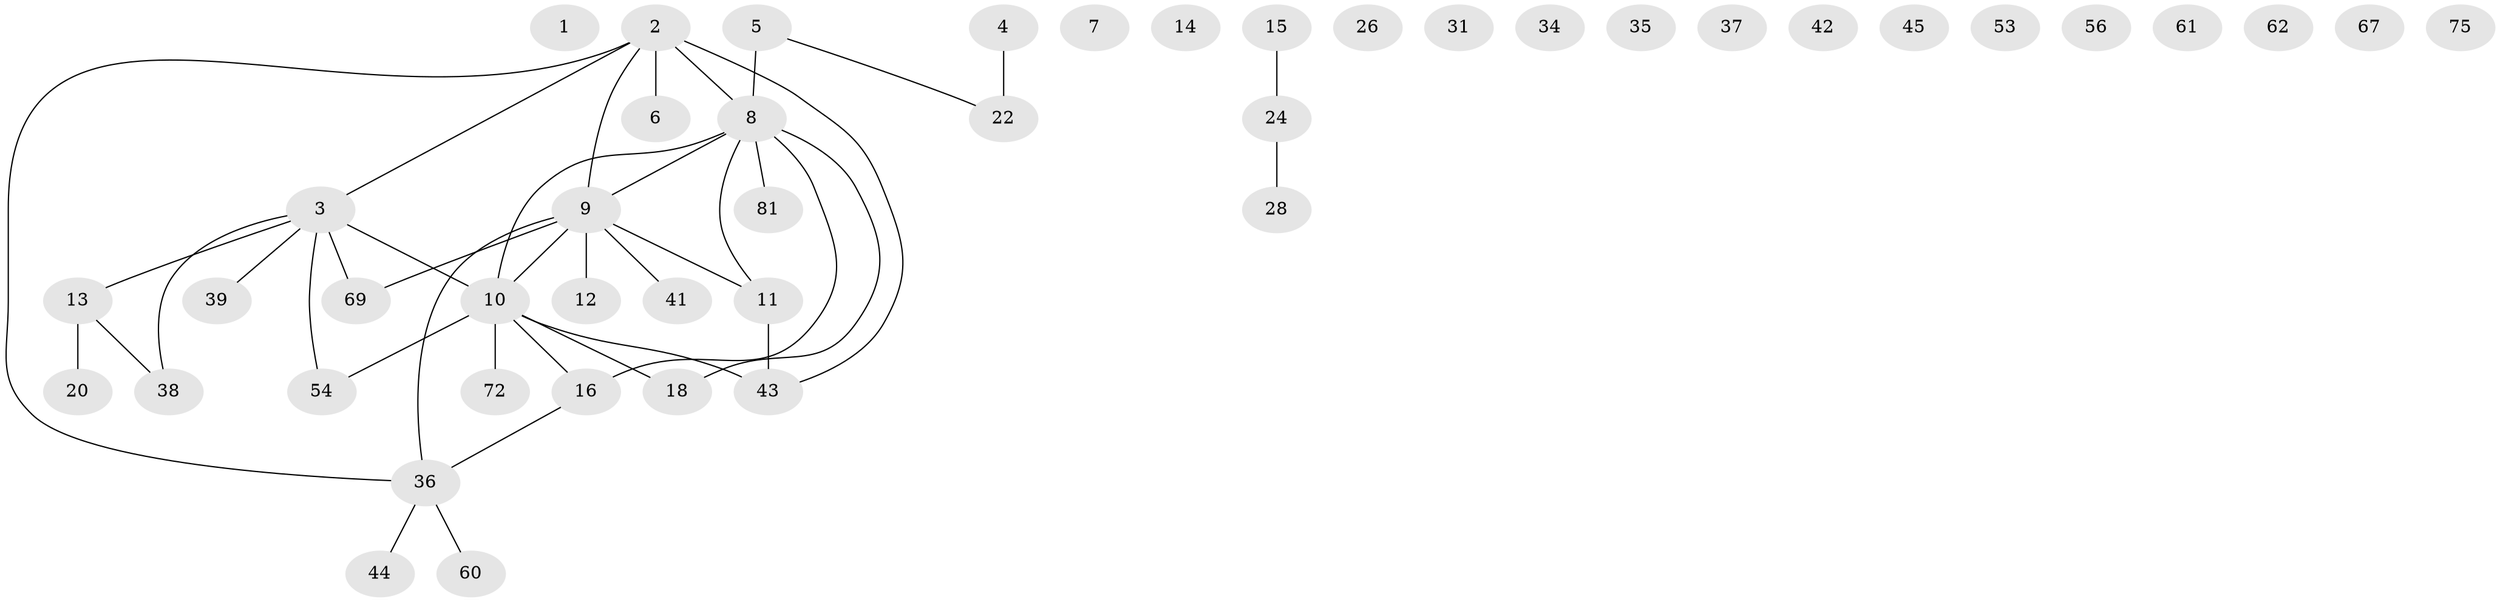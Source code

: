 // original degree distribution, {0: 0.17647058823529413, 5: 0.047058823529411764, 1: 0.23529411764705882, 2: 0.2823529411764706, 3: 0.1411764705882353, 6: 0.023529411764705882, 4: 0.09411764705882353}
// Generated by graph-tools (version 1.1) at 2025/13/03/09/25 04:13:06]
// undirected, 45 vertices, 40 edges
graph export_dot {
graph [start="1"]
  node [color=gray90,style=filled];
  1;
  2 [super="+32+47+51+76+82"];
  3 [super="+55+70+80+85"];
  4 [super="+46"];
  5 [super="+27"];
  6 [super="+66"];
  7 [super="+58"];
  8 [super="+21+33+50"];
  9 [super="+17+19+25+48+64"];
  10 [super="+23+40+59+79"];
  11 [super="+77"];
  12;
  13 [super="+57+74"];
  14;
  15 [super="+29"];
  16 [super="+30+52"];
  18;
  20 [super="+49"];
  22;
  24 [super="+78"];
  26;
  28;
  31;
  34;
  35;
  36 [super="+63+83"];
  37;
  38 [super="+73"];
  39;
  41;
  42;
  43 [super="+65+84"];
  44;
  45;
  53;
  54 [super="+68"];
  56;
  60 [super="+71"];
  61;
  62;
  67;
  69;
  72;
  75;
  81;
  2 -- 3;
  2 -- 6 [weight=2];
  2 -- 8;
  2 -- 9;
  2 -- 36;
  2 -- 43;
  3 -- 54;
  3 -- 39;
  3 -- 10 [weight=2];
  3 -- 69;
  3 -- 13;
  3 -- 38;
  4 -- 22;
  5 -- 22;
  5 -- 8;
  8 -- 81;
  8 -- 18;
  8 -- 9;
  8 -- 10;
  8 -- 11;
  8 -- 16;
  9 -- 11;
  9 -- 69;
  9 -- 41;
  9 -- 12;
  9 -- 10;
  9 -- 36;
  10 -- 18;
  10 -- 54;
  10 -- 72;
  10 -- 16;
  10 -- 43 [weight=2];
  11 -- 43;
  13 -- 20;
  13 -- 38;
  15 -- 24;
  16 -- 36;
  24 -- 28;
  36 -- 44;
  36 -- 60;
}
